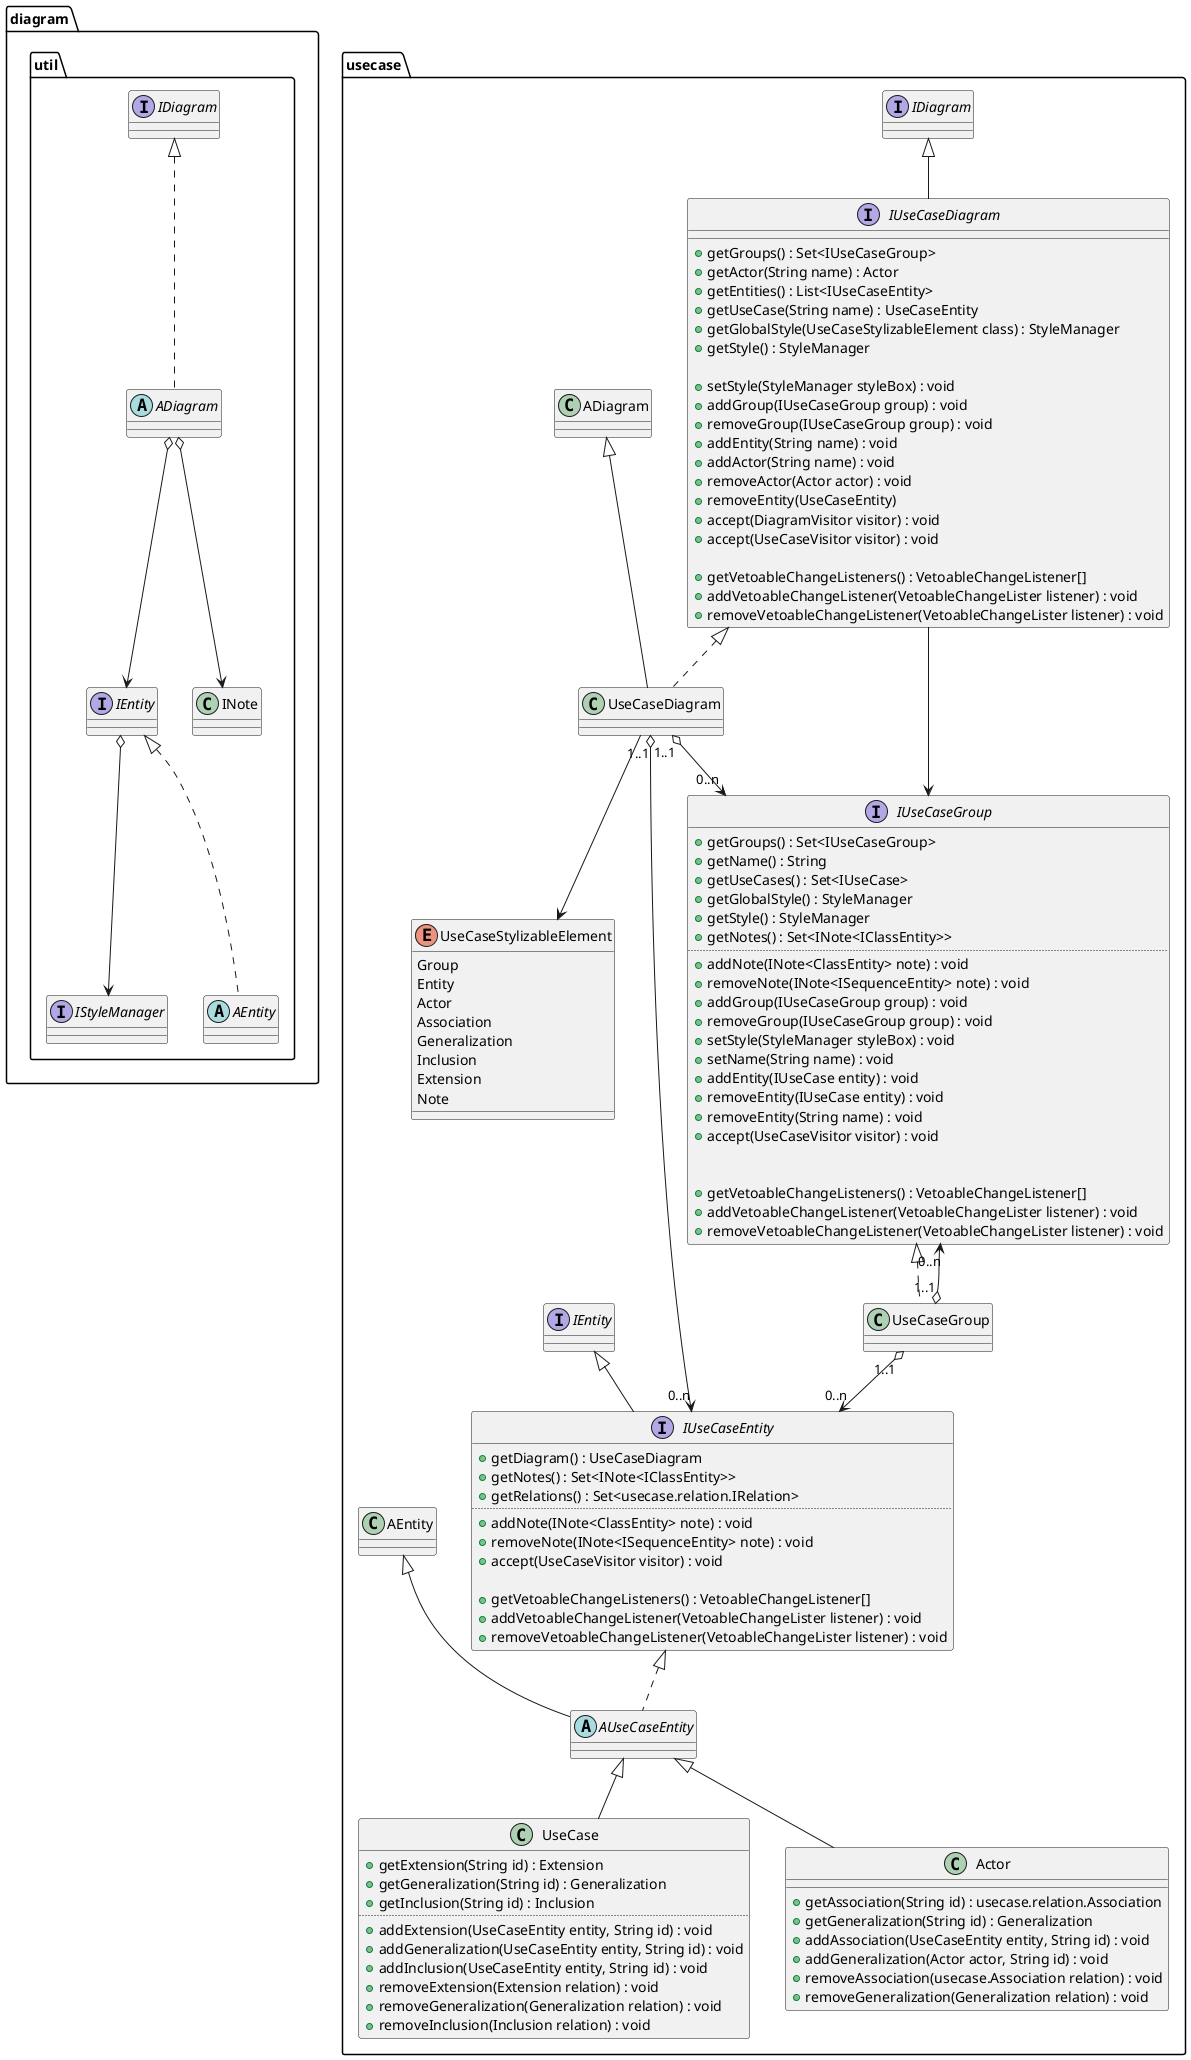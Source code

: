 @startuml



package diagram.util { 
' -------------------------------- umlreverse.model.diagram.util

interface IStyleManager
abstract class ADiagram implements IDiagram 
interface IEntity 
abstract AEntity implements IEntity
ADiagram o--> IEntity
ADiagram o--> INote
IEntity o--> IStyleManager

}
' --------------------------------------------------------- fin package util



package usecase { 
' -------------------------------- umlreverse.model.diagram.usecase


enum UseCaseStylizableElement {
	Group
	Entity
	Actor
	Association
	Generalization
	Inclusion
	Extension
	Note
}

interface IUseCaseDiagram extends IDiagram {
	+getGroups() : Set<IUseCaseGroup>
	+getActor(String name) : Actor
	+getEntities() : List<IUseCaseEntity>
	+getUseCase(String name) : UseCaseEntity
	+getGlobalStyle(UseCaseStylizableElement class) : StyleManager
	+getStyle() : StyleManager

	+setStyle(StyleManager styleBox) : void
	+addGroup(IUseCaseGroup group) : void
	+removeGroup(IUseCaseGroup group) : void
	+addEntity(String name) : void
	+addActor(String name) : void
	+removeActor(Actor actor) : void
	+removeEntity(UseCaseEntity)
	+accept(DiagramVisitor visitor) : void
	+accept(UseCaseVisitor visitor) : void
	
	+getVetoableChangeListeners() : VetoableChangeListener[]
	+addVetoableChangeListener(VetoableChangeLister listener) : void
	+removeVetoableChangeListener(VetoableChangeLister listener) : void
}

class UseCaseDiagram extends ADiagram implements IUseCaseDiagram

UseCaseDiagram --> UseCaseStylizableElement
interface IUseCaseGroup {
	+getGroups() : Set<IUseCaseGroup>
	+getName() : String
	+getUseCases() : Set<IUseCase>
	+getGlobalStyle() : StyleManager
	+getStyle() : StyleManager
	+getNotes() : Set<INote<IClassEntity>>
	..
	+addNote(INote<ClassEntity> note) : void
	+removeNote(INote<ISequenceEntity> note) : void
	+addGroup(IUseCaseGroup group) : void
	+removeGroup(IUseCaseGroup group) : void
	+setStyle(StyleManager styleBox) : void
	+setName(String name) : void
	+addEntity(IUseCase entity) : void
	+removeEntity(IUseCase entity) : void
	+removeEntity(String name) : void
	+accept(UseCaseVisitor visitor) : void


	+getVetoableChangeListeners() : VetoableChangeListener[]
	+addVetoableChangeListener(VetoableChangeLister listener) : void
	+removeVetoableChangeListener(VetoableChangeLister listener) : void
}

class UseCaseGroup implements IUseCaseGroup

interface IUseCaseEntity extends IEntity {
	+getDiagram() : UseCaseDiagram
	+getNotes() : Set<INote<IClassEntity>>
	+getRelations() : Set<usecase.relation.IRelation>
	..
	+addNote(INote<ClassEntity> note) : void
	+removeNote(INote<ISequenceEntity> note) : void
	+accept(UseCaseVisitor visitor) : void

	+getVetoableChangeListeners() : VetoableChangeListener[]
	+addVetoableChangeListener(VetoableChangeLister listener) : void
	+removeVetoableChangeListener(VetoableChangeLister listener) : void
}

abstract AUseCaseEntity extends AEntity implements IUseCaseEntity

class UseCase extends AUseCaseEntity {
	+getExtension(String id) : Extension
	+getGeneralization(String id) : Generalization
	+getInclusion(String id) : Inclusion
	..
	+addExtension(UseCaseEntity entity, String id) : void
	+addGeneralization(UseCaseEntity entity, String id) : void
	+addInclusion(UseCaseEntity entity, String id) : void
	+removeExtension(Extension relation) : void
	+removeGeneralization(Generalization relation) : void
	+removeInclusion(Inclusion relation) : void
}
class Actor extends AUseCaseEntity {
	+getAssociation(String id) : usecase.relation.Association
	+getGeneralization(String id) : Generalization
	+addAssociation(UseCaseEntity entity, String id) : void
	+addGeneralization(Actor actor, String id) : void
	+removeAssociation(usecase.Association relation) : void
	+removeGeneralization(Generalization relation) : void
}

IUseCaseDiagram --> IUseCaseGroup
UseCaseDiagram "1..1" o--> "0..n" IUseCaseEntity
UseCaseDiagram "1..1" o--> "0..n" IUseCaseGroup
UseCaseGroup "1..1" o--> "0..n" IUseCaseGroup
UseCaseGroup "1..1" o--> "0..n" IUseCaseEntity
} 
' --------------------------------------------------------- fin package usecase




@enduml